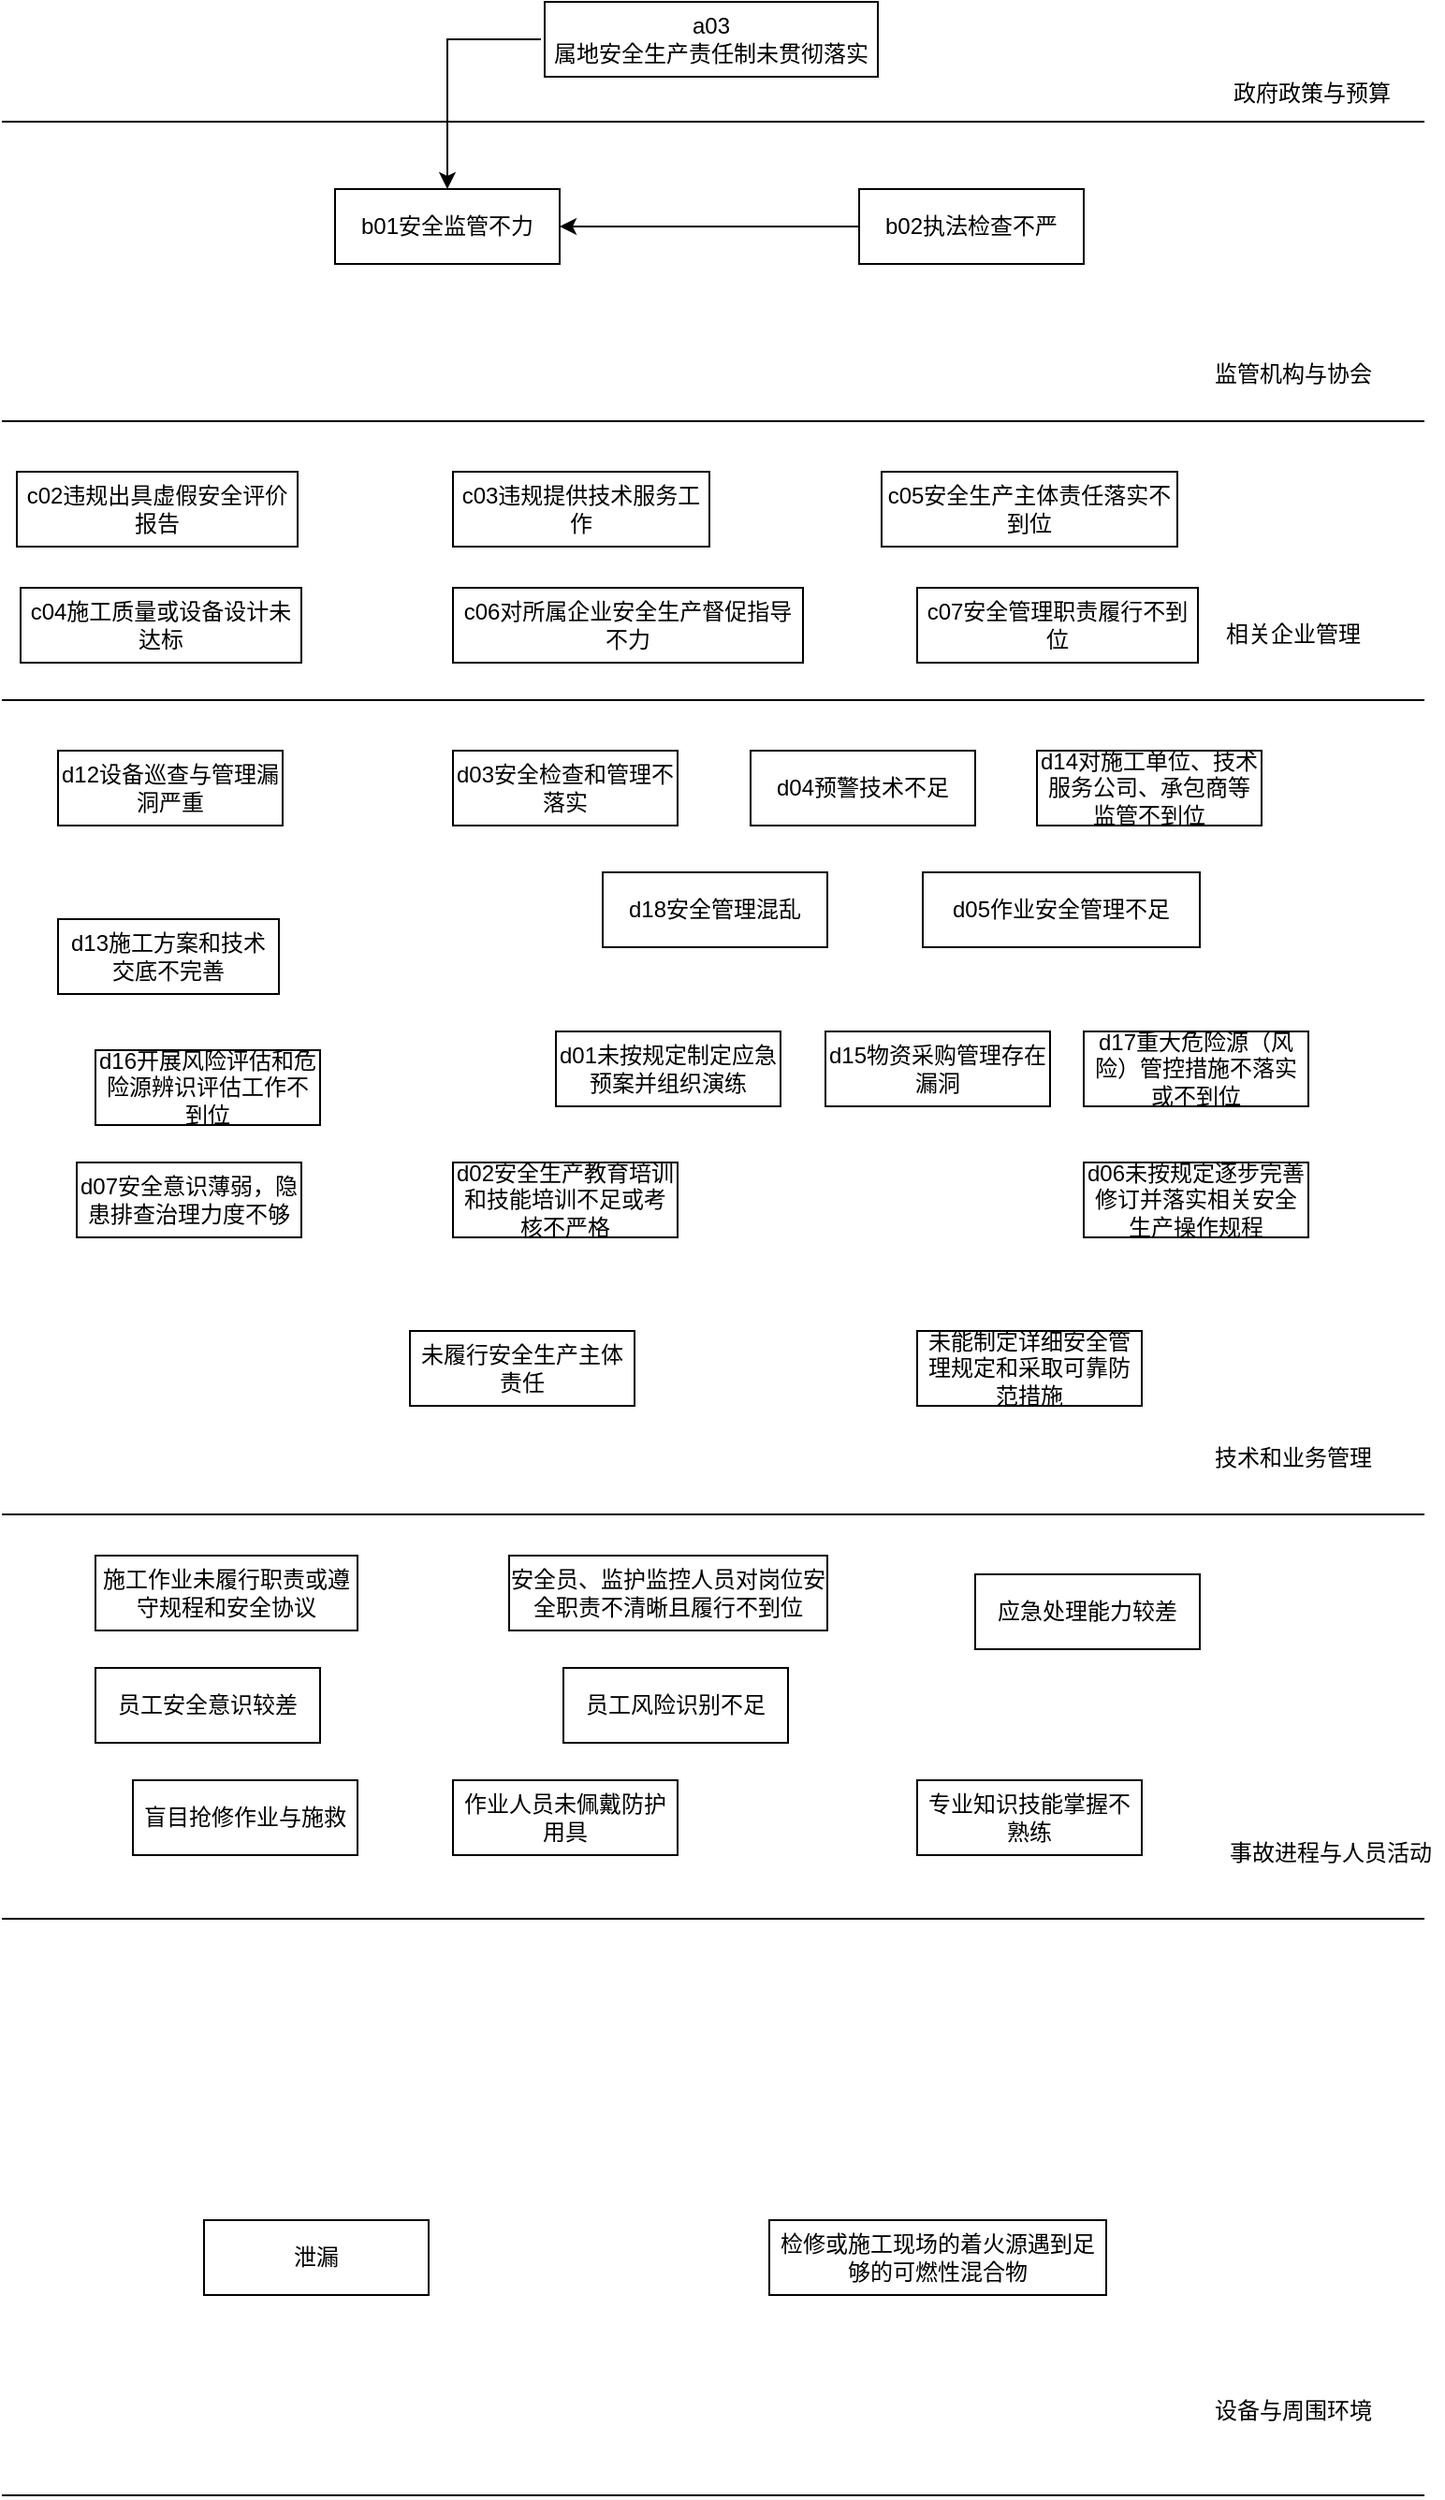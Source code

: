 <mxfile version="22.1.5" type="github">
  <diagram name="第 1 页" id="cSXOt_If06tRuQNw9_Id">
    <mxGraphModel dx="985" dy="551" grid="1" gridSize="10" guides="1" tooltips="1" connect="1" arrows="1" fold="1" page="1" pageScale="1" pageWidth="583" pageHeight="827" math="0" shadow="0">
      <root>
        <mxCell id="0" />
        <mxCell id="1" parent="0" />
        <mxCell id="D2HSwKxdKyaoGHdWPaQV-1" value="" style="endArrow=none;html=1;rounded=0;" parent="1" edge="1">
          <mxGeometry width="50" height="50" relative="1" as="geometry">
            <mxPoint x="202" y="244" as="sourcePoint" />
            <mxPoint x="962" y="244" as="targetPoint" />
          </mxGeometry>
        </mxCell>
        <mxCell id="D2HSwKxdKyaoGHdWPaQV-2" value="" style="endArrow=none;html=1;rounded=0;" parent="1" edge="1">
          <mxGeometry width="50" height="50" relative="1" as="geometry">
            <mxPoint x="202" y="404" as="sourcePoint" />
            <mxPoint x="962" y="404" as="targetPoint" />
          </mxGeometry>
        </mxCell>
        <mxCell id="D2HSwKxdKyaoGHdWPaQV-3" value="" style="endArrow=none;html=1;rounded=0;" parent="1" edge="1">
          <mxGeometry width="50" height="50" relative="1" as="geometry">
            <mxPoint x="202" y="553" as="sourcePoint" />
            <mxPoint x="962" y="553" as="targetPoint" />
          </mxGeometry>
        </mxCell>
        <mxCell id="D2HSwKxdKyaoGHdWPaQV-4" value="" style="endArrow=none;html=1;rounded=0;" parent="1" edge="1">
          <mxGeometry width="50" height="50" relative="1" as="geometry">
            <mxPoint x="202" y="988" as="sourcePoint" />
            <mxPoint x="962" y="988" as="targetPoint" />
          </mxGeometry>
        </mxCell>
        <mxCell id="D2HSwKxdKyaoGHdWPaQV-5" value="" style="endArrow=none;html=1;rounded=0;" parent="1" edge="1">
          <mxGeometry width="50" height="50" relative="1" as="geometry">
            <mxPoint x="202" y="1204" as="sourcePoint" />
            <mxPoint x="962" y="1204" as="targetPoint" />
          </mxGeometry>
        </mxCell>
        <mxCell id="D2HSwKxdKyaoGHdWPaQV-6" value="政府政策与预算" style="text;html=1;strokeColor=none;fillColor=none;align=center;verticalAlign=middle;whiteSpace=wrap;rounded=0;" parent="1" vertex="1">
          <mxGeometry x="852" y="214" width="100" height="30" as="geometry" />
        </mxCell>
        <mxCell id="D2HSwKxdKyaoGHdWPaQV-7" value="监管机构与协会" style="text;html=1;strokeColor=none;fillColor=none;align=center;verticalAlign=middle;whiteSpace=wrap;rounded=0;" parent="1" vertex="1">
          <mxGeometry x="842" y="364" width="100" height="30" as="geometry" />
        </mxCell>
        <mxCell id="D2HSwKxdKyaoGHdWPaQV-8" value="相关企业管理" style="text;html=1;strokeColor=none;fillColor=none;align=center;verticalAlign=middle;whiteSpace=wrap;rounded=0;" parent="1" vertex="1">
          <mxGeometry x="842" y="503" width="100" height="30" as="geometry" />
        </mxCell>
        <mxCell id="D2HSwKxdKyaoGHdWPaQV-9" value="技术和业务管理" style="text;html=1;strokeColor=none;fillColor=none;align=center;verticalAlign=middle;whiteSpace=wrap;rounded=0;" parent="1" vertex="1">
          <mxGeometry x="842" y="943" width="100" height="30" as="geometry" />
        </mxCell>
        <mxCell id="D2HSwKxdKyaoGHdWPaQV-10" value="事故进程与人员活动" style="text;html=1;strokeColor=none;fillColor=none;align=center;verticalAlign=middle;whiteSpace=wrap;rounded=0;" parent="1" vertex="1">
          <mxGeometry x="852" y="1154" width="120" height="30" as="geometry" />
        </mxCell>
        <mxCell id="D2HSwKxdKyaoGHdWPaQV-11" value="设备与周围环境" style="text;html=1;strokeColor=none;fillColor=none;align=center;verticalAlign=middle;whiteSpace=wrap;rounded=0;" parent="1" vertex="1">
          <mxGeometry x="842" y="1452" width="100" height="30" as="geometry" />
        </mxCell>
        <mxCell id="D2HSwKxdKyaoGHdWPaQV-12" value="" style="endArrow=none;html=1;rounded=0;" parent="1" edge="1">
          <mxGeometry width="50" height="50" relative="1" as="geometry">
            <mxPoint x="202" y="1512" as="sourcePoint" />
            <mxPoint x="962" y="1512" as="targetPoint" />
          </mxGeometry>
        </mxCell>
        <mxCell id="D2HSwKxdKyaoGHdWPaQV-16" value="a03&lt;br&gt;属地安全生产责任制未贯彻落实" style="rounded=0;whiteSpace=wrap;html=1;" parent="1" vertex="1">
          <mxGeometry x="492" y="180" width="178" height="40" as="geometry" />
        </mxCell>
        <mxCell id="D2HSwKxdKyaoGHdWPaQV-20" value="b01安全监管不力" style="rounded=0;whiteSpace=wrap;html=1;" parent="1" vertex="1">
          <mxGeometry x="380" y="280" width="120" height="40" as="geometry" />
        </mxCell>
        <mxCell id="D2HSwKxdKyaoGHdWPaQV-21" value="b02执法检查不严" style="rounded=0;whiteSpace=wrap;html=1;" parent="1" vertex="1">
          <mxGeometry x="660" y="280" width="120" height="40" as="geometry" />
        </mxCell>
        <mxCell id="D2HSwKxdKyaoGHdWPaQV-25" value="c02违规出具虚假安全评价报告" style="rounded=0;whiteSpace=wrap;html=1;" parent="1" vertex="1">
          <mxGeometry x="210" y="431" width="150" height="40" as="geometry" />
        </mxCell>
        <mxCell id="D2HSwKxdKyaoGHdWPaQV-26" value="c03违规提供技术服务工作" style="rounded=0;whiteSpace=wrap;html=1;" parent="1" vertex="1">
          <mxGeometry x="443" y="431" width="137" height="40" as="geometry" />
        </mxCell>
        <mxCell id="D2HSwKxdKyaoGHdWPaQV-28" value="c05安全生产主体责任落实不到位" style="rounded=0;whiteSpace=wrap;html=1;" parent="1" vertex="1">
          <mxGeometry x="672" y="431" width="158" height="40" as="geometry" />
        </mxCell>
        <mxCell id="D2HSwKxdKyaoGHdWPaQV-31" value="d01未按规定制定应急预案并组织演练" style="rounded=0;whiteSpace=wrap;html=1;" parent="1" vertex="1">
          <mxGeometry x="498" y="730" width="120" height="40" as="geometry" />
        </mxCell>
        <mxCell id="D2HSwKxdKyaoGHdWPaQV-32" value="d02安全生产教育培训和技能培训不足或考核不严格" style="rounded=0;whiteSpace=wrap;html=1;" parent="1" vertex="1">
          <mxGeometry x="443" y="800" width="120" height="40" as="geometry" />
        </mxCell>
        <mxCell id="D2HSwKxdKyaoGHdWPaQV-33" value="d03安全检查和管理不落实" style="rounded=0;whiteSpace=wrap;html=1;" parent="1" vertex="1">
          <mxGeometry x="443" y="580" width="120" height="40" as="geometry" />
        </mxCell>
        <mxCell id="D2HSwKxdKyaoGHdWPaQV-35" value="d05作业安全管理不足" style="rounded=0;whiteSpace=wrap;html=1;" parent="1" vertex="1">
          <mxGeometry x="694" y="645" width="148" height="40" as="geometry" />
        </mxCell>
        <mxCell id="D2HSwKxdKyaoGHdWPaQV-36" value="d06未按规定逐步完善修订并落实相关安全生产操作规程" style="rounded=0;whiteSpace=wrap;html=1;" parent="1" vertex="1">
          <mxGeometry x="780" y="800" width="120" height="40" as="geometry" />
        </mxCell>
        <mxCell id="D2HSwKxdKyaoGHdWPaQV-37" value="d07安全意识薄弱，隐患排查治理力度不够" style="rounded=0;whiteSpace=wrap;html=1;" parent="1" vertex="1">
          <mxGeometry x="242" y="800" width="120" height="40" as="geometry" />
        </mxCell>
        <mxCell id="D2HSwKxdKyaoGHdWPaQV-42" value="d12设备巡查与管理漏洞严重" style="rounded=0;whiteSpace=wrap;html=1;" parent="1" vertex="1">
          <mxGeometry x="232" y="580" width="120" height="40" as="geometry" />
        </mxCell>
        <mxCell id="D2HSwKxdKyaoGHdWPaQV-43" value="d13施工方案和技术交底不完善" style="rounded=0;whiteSpace=wrap;html=1;" parent="1" vertex="1">
          <mxGeometry x="232" y="670" width="118" height="40" as="geometry" />
        </mxCell>
        <mxCell id="D2HSwKxdKyaoGHdWPaQV-44" value="d14对施工单位、技术服务公司、承包商等监管不到位" style="rounded=0;whiteSpace=wrap;html=1;" parent="1" vertex="1">
          <mxGeometry x="755" y="580" width="120" height="40" as="geometry" />
        </mxCell>
        <mxCell id="D2HSwKxdKyaoGHdWPaQV-46" value="d16开展风险评估和危险源辨识评估工作不到位" style="rounded=0;whiteSpace=wrap;html=1;" parent="1" vertex="1">
          <mxGeometry x="252" y="740" width="120" height="40" as="geometry" />
        </mxCell>
        <mxCell id="D2HSwKxdKyaoGHdWPaQV-47" value="d17重大危险源（风险）管控措施不落实或不到位" style="rounded=0;whiteSpace=wrap;html=1;" parent="1" vertex="1">
          <mxGeometry x="780" y="730" width="120" height="40" as="geometry" />
        </mxCell>
        <mxCell id="D2HSwKxdKyaoGHdWPaQV-48" value="d18安全管理混乱" style="rounded=0;whiteSpace=wrap;html=1;" parent="1" vertex="1">
          <mxGeometry x="523" y="645" width="120" height="40" as="geometry" />
        </mxCell>
        <mxCell id="D2HSwKxdKyaoGHdWPaQV-49" value="未履行安全生产主体责任" style="rounded=0;whiteSpace=wrap;html=1;" parent="1" vertex="1">
          <mxGeometry x="420" y="890" width="120" height="40" as="geometry" />
        </mxCell>
        <mxCell id="D2HSwKxdKyaoGHdWPaQV-51" value="未能制定详细安全管理规定和采取可靠防范措施" style="rounded=0;whiteSpace=wrap;html=1;" parent="1" vertex="1">
          <mxGeometry x="691" y="890" width="120" height="40" as="geometry" />
        </mxCell>
        <mxCell id="D2HSwKxdKyaoGHdWPaQV-60" value="盲目抢修作业与施救" style="rounded=0;whiteSpace=wrap;html=1;" parent="1" vertex="1">
          <mxGeometry x="272" y="1130" width="120" height="40" as="geometry" />
        </mxCell>
        <mxCell id="D2HSwKxdKyaoGHdWPaQV-61" value="施工作业未履行职责或遵守规程和安全协议" style="rounded=0;whiteSpace=wrap;html=1;" parent="1" vertex="1">
          <mxGeometry x="252" y="1010" width="140" height="40" as="geometry" />
        </mxCell>
        <mxCell id="D2HSwKxdKyaoGHdWPaQV-63" value="应急处理能力较差" style="rounded=0;whiteSpace=wrap;html=1;" parent="1" vertex="1">
          <mxGeometry x="722" y="1020" width="120" height="40" as="geometry" />
        </mxCell>
        <mxCell id="D2HSwKxdKyaoGHdWPaQV-65" value="员工风险识别不足" style="rounded=0;whiteSpace=wrap;html=1;" parent="1" vertex="1">
          <mxGeometry x="502" y="1070" width="120" height="40" as="geometry" />
        </mxCell>
        <mxCell id="D2HSwKxdKyaoGHdWPaQV-68" value="员工安全意识较差" style="rounded=0;whiteSpace=wrap;html=1;" parent="1" vertex="1">
          <mxGeometry x="252" y="1070" width="120" height="40" as="geometry" />
        </mxCell>
        <mxCell id="D2HSwKxdKyaoGHdWPaQV-70" value="作业人员未佩戴防护用具" style="rounded=0;whiteSpace=wrap;html=1;" parent="1" vertex="1">
          <mxGeometry x="443" y="1130" width="120" height="40" as="geometry" />
        </mxCell>
        <mxCell id="D2HSwKxdKyaoGHdWPaQV-71" value="专业知识技能掌握不熟练" style="rounded=0;whiteSpace=wrap;html=1;" parent="1" vertex="1">
          <mxGeometry x="691" y="1130" width="120" height="40" as="geometry" />
        </mxCell>
        <mxCell id="D2HSwKxdKyaoGHdWPaQV-72" value="安全员、监护监控人员对岗位安全职责不清晰且履行不到位" style="rounded=0;whiteSpace=wrap;html=1;" parent="1" vertex="1">
          <mxGeometry x="473" y="1010" width="170" height="40" as="geometry" />
        </mxCell>
        <mxCell id="D2HSwKxdKyaoGHdWPaQV-85" value="泄漏" style="rounded=0;whiteSpace=wrap;html=1;" parent="1" vertex="1">
          <mxGeometry x="310" y="1365" width="120" height="40" as="geometry" />
        </mxCell>
        <mxCell id="D2HSwKxdKyaoGHdWPaQV-91" value="检修或施工现场的着火源遇到足够的可燃性混合物" style="rounded=0;whiteSpace=wrap;html=1;" parent="1" vertex="1">
          <mxGeometry x="612" y="1365" width="180" height="40" as="geometry" />
        </mxCell>
        <mxCell id="cpaYwVjUg7fbwdwy47s0-3" value="" style="endArrow=classic;html=1;rounded=0;entryX=0.5;entryY=0;entryDx=0;entryDy=0;" edge="1" parent="1" target="D2HSwKxdKyaoGHdWPaQV-20">
          <mxGeometry width="50" height="50" relative="1" as="geometry">
            <mxPoint x="490" y="200" as="sourcePoint" />
            <mxPoint x="442" y="280" as="targetPoint" />
            <Array as="points">
              <mxPoint x="440" y="200" />
            </Array>
          </mxGeometry>
        </mxCell>
        <mxCell id="cpaYwVjUg7fbwdwy47s0-4" value="" style="endArrow=classic;html=1;rounded=0;entryX=1;entryY=0.5;entryDx=0;entryDy=0;" edge="1" parent="1" target="D2HSwKxdKyaoGHdWPaQV-20">
          <mxGeometry width="50" height="50" relative="1" as="geometry">
            <mxPoint x="660" y="300" as="sourcePoint" />
            <mxPoint x="710" y="250" as="targetPoint" />
          </mxGeometry>
        </mxCell>
        <mxCell id="cpaYwVjUg7fbwdwy47s0-5" value="c04施工质量或设备设计未达标" style="rounded=0;whiteSpace=wrap;html=1;" vertex="1" parent="1">
          <mxGeometry x="212" y="493" width="150" height="40" as="geometry" />
        </mxCell>
        <mxCell id="cpaYwVjUg7fbwdwy47s0-6" value="c06对所属企业安全生产督促指导不力" style="rounded=0;whiteSpace=wrap;html=1;" vertex="1" parent="1">
          <mxGeometry x="443" y="493" width="187" height="40" as="geometry" />
        </mxCell>
        <mxCell id="cpaYwVjUg7fbwdwy47s0-7" value="c07安全管理职责履行不到位" style="rounded=0;whiteSpace=wrap;html=1;" vertex="1" parent="1">
          <mxGeometry x="691" y="493" width="150" height="40" as="geometry" />
        </mxCell>
        <mxCell id="cpaYwVjUg7fbwdwy47s0-9" value="d04预警技术不足" style="rounded=0;whiteSpace=wrap;html=1;" vertex="1" parent="1">
          <mxGeometry x="602" y="580" width="120" height="40" as="geometry" />
        </mxCell>
        <mxCell id="cpaYwVjUg7fbwdwy47s0-10" value="d15物资采购管理存在漏洞" style="rounded=0;whiteSpace=wrap;html=1;" vertex="1" parent="1">
          <mxGeometry x="642" y="730" width="120" height="40" as="geometry" />
        </mxCell>
      </root>
    </mxGraphModel>
  </diagram>
</mxfile>
